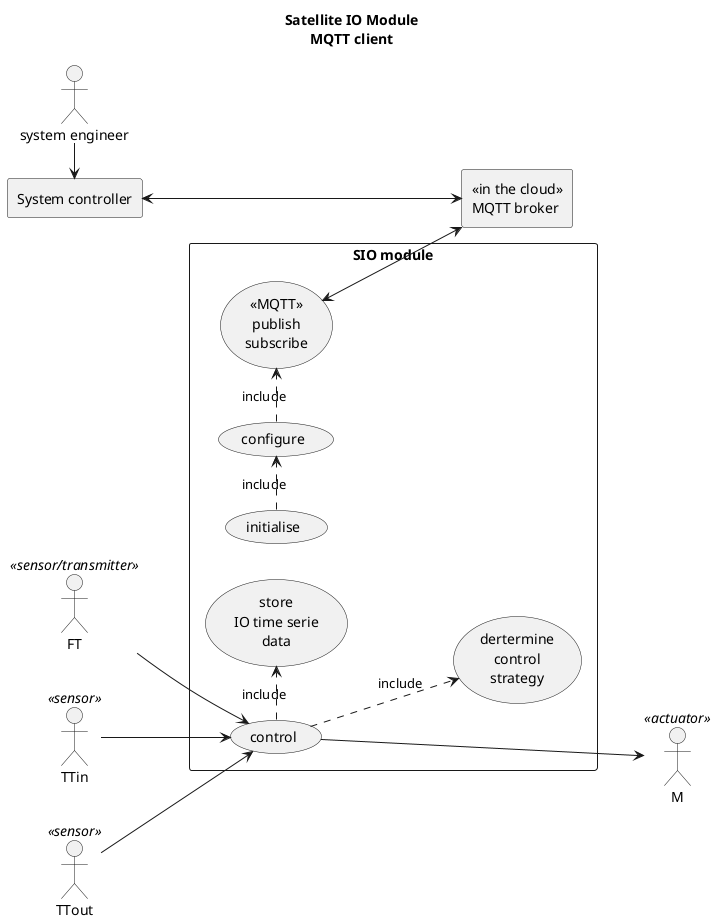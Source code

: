 @startuml

title Satellite IO Module\nMQTT client

left to right direction

: FT : <<sensor/transmitter>> as ft
: TTin : <<sensor>> as ttin
: TTout : <<sensor>> as ttout
: M : <<actuator>> as m

: system engineer : as seng

rectangle "System controller" as sctl {
}

rectangle "<<in the cloud>>\nMQTT broker" as mbr {
}

rectangle "SIO module" {
  usecase "initialise" as init
  usecase "configure" as conf
  usecase "control" as cntrl
  usecase "dertermine\ncontrol\nstrategy" as scs 
  usecase "<<MQTT>>\npublish\nsubscribe" as pubsub
  usecase "store\nIO time serie\ndata" as siod

  (init) .> (conf) : include
  (conf) .> (pubsub) : include
  (cntrl) .> (siod) : include
  (cntrl) ..> (scs) : include
}

ft --> cntrl
ttin --> cntrl
ttout --> cntrl
cntrl ---> m

seng -> sctl
sctl <---> mbr

pubsub <--> mbr

@enduml
